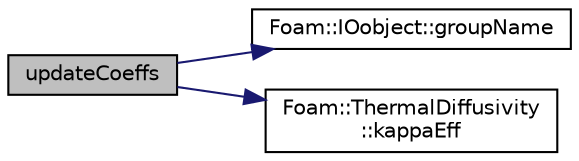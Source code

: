 digraph "updateCoeffs"
{
  bgcolor="transparent";
  edge [fontname="Helvetica",fontsize="10",labelfontname="Helvetica",labelfontsize="10"];
  node [fontname="Helvetica",fontsize="10",shape=record];
  rankdir="LR";
  Node1 [label="updateCoeffs",height=0.2,width=0.4,color="black", fillcolor="grey75", style="filled", fontcolor="black"];
  Node1 -> Node2 [color="midnightblue",fontsize="10",style="solid",fontname="Helvetica"];
  Node2 [label="Foam::IOobject::groupName",height=0.2,width=0.4,color="black",URL="$a01197.html#ad5705e6da2a025ad75b4cf5d748d7d30"];
  Node1 -> Node3 [color="midnightblue",fontsize="10",style="solid",fontname="Helvetica"];
  Node3 [label="Foam::ThermalDiffusivity\l::kappaEff",height=0.2,width=0.4,color="black",URL="$a02658.html#a5c1d285eef8291bb0ec17a11e0d91aea",tooltip="Return the effective turbulent thermal diffusivity for temperature. "];
}
